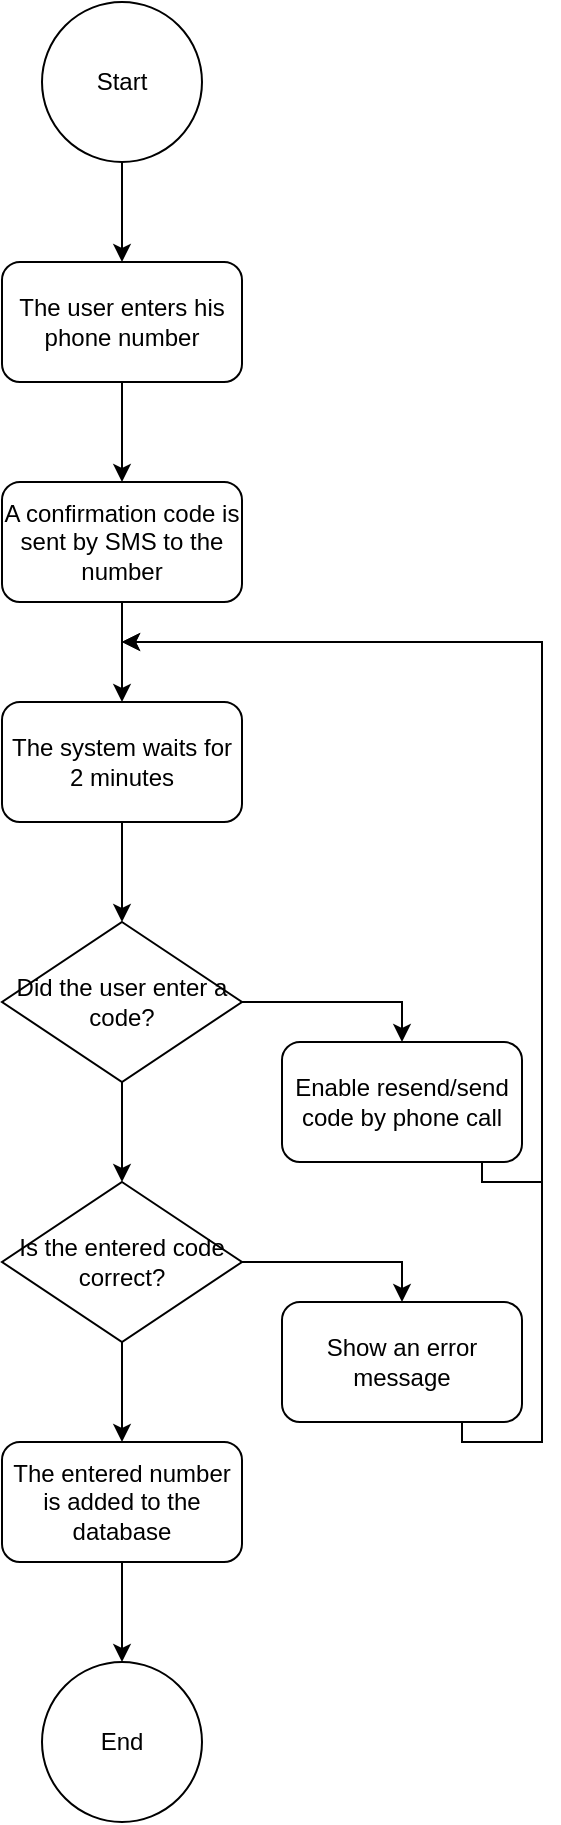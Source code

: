 <mxfile version="20.7.4" type="github"><diagram id="sAy8c1LQx2EhD0Q77U2z" name="Page-1"><mxGraphModel dx="1434" dy="757" grid="1" gridSize="10" guides="1" tooltips="1" connect="1" arrows="1" fold="1" page="1" pageScale="1" pageWidth="850" pageHeight="1100" math="0" shadow="0"><root><mxCell id="0"/><mxCell id="1" parent="0"/><mxCell id="3ZCsH8OTj1fRIFCeeJ3x-1" value="End" style="ellipse;whiteSpace=wrap;html=1;aspect=fixed;" vertex="1" parent="1"><mxGeometry x="360" y="870" width="80" height="80" as="geometry"/></mxCell><mxCell id="3ZCsH8OTj1fRIFCeeJ3x-10" style="edgeStyle=orthogonalEdgeStyle;rounded=0;orthogonalLoop=1;jettySize=auto;html=1;" edge="1" parent="1" source="3ZCsH8OTj1fRIFCeeJ3x-2" target="3ZCsH8OTj1fRIFCeeJ3x-3"><mxGeometry relative="1" as="geometry"/></mxCell><mxCell id="3ZCsH8OTj1fRIFCeeJ3x-2" value="Start" style="ellipse;whiteSpace=wrap;html=1;aspect=fixed;" vertex="1" parent="1"><mxGeometry x="360" y="40" width="80" height="80" as="geometry"/></mxCell><mxCell id="3ZCsH8OTj1fRIFCeeJ3x-11" style="edgeStyle=orthogonalEdgeStyle;rounded=0;orthogonalLoop=1;jettySize=auto;html=1;" edge="1" parent="1" source="3ZCsH8OTj1fRIFCeeJ3x-3" target="3ZCsH8OTj1fRIFCeeJ3x-4"><mxGeometry relative="1" as="geometry"/></mxCell><mxCell id="3ZCsH8OTj1fRIFCeeJ3x-3" value="The user enters his phone number" style="rounded=1;whiteSpace=wrap;html=1;" vertex="1" parent="1"><mxGeometry x="340" y="170" width="120" height="60" as="geometry"/></mxCell><mxCell id="3ZCsH8OTj1fRIFCeeJ3x-12" style="edgeStyle=orthogonalEdgeStyle;rounded=0;orthogonalLoop=1;jettySize=auto;html=1;" edge="1" parent="1" source="3ZCsH8OTj1fRIFCeeJ3x-4" target="3ZCsH8OTj1fRIFCeeJ3x-5"><mxGeometry relative="1" as="geometry"/></mxCell><mxCell id="3ZCsH8OTj1fRIFCeeJ3x-4" value="A confirmation code is sent by SMS to the number" style="rounded=1;whiteSpace=wrap;html=1;" vertex="1" parent="1"><mxGeometry x="340" y="280" width="120" height="60" as="geometry"/></mxCell><mxCell id="3ZCsH8OTj1fRIFCeeJ3x-13" style="edgeStyle=orthogonalEdgeStyle;rounded=0;orthogonalLoop=1;jettySize=auto;html=1;" edge="1" parent="1" source="3ZCsH8OTj1fRIFCeeJ3x-5" target="3ZCsH8OTj1fRIFCeeJ3x-6"><mxGeometry relative="1" as="geometry"/></mxCell><mxCell id="3ZCsH8OTj1fRIFCeeJ3x-5" value="The system waits for 2 minutes" style="rounded=1;whiteSpace=wrap;html=1;" vertex="1" parent="1"><mxGeometry x="340" y="390" width="120" height="60" as="geometry"/></mxCell><mxCell id="3ZCsH8OTj1fRIFCeeJ3x-14" style="edgeStyle=orthogonalEdgeStyle;rounded=0;orthogonalLoop=1;jettySize=auto;html=1;" edge="1" parent="1" source="3ZCsH8OTj1fRIFCeeJ3x-6" target="3ZCsH8OTj1fRIFCeeJ3x-9"><mxGeometry relative="1" as="geometry"/></mxCell><mxCell id="3ZCsH8OTj1fRIFCeeJ3x-19" style="edgeStyle=orthogonalEdgeStyle;rounded=0;orthogonalLoop=1;jettySize=auto;html=1;entryX=0.5;entryY=0;entryDx=0;entryDy=0;" edge="1" parent="1" source="3ZCsH8OTj1fRIFCeeJ3x-6" target="3ZCsH8OTj1fRIFCeeJ3x-8"><mxGeometry relative="1" as="geometry"/></mxCell><mxCell id="3ZCsH8OTj1fRIFCeeJ3x-6" value="Did the user enter a code?" style="rhombus;whiteSpace=wrap;html=1;" vertex="1" parent="1"><mxGeometry x="340" y="500" width="120" height="80" as="geometry"/></mxCell><mxCell id="3ZCsH8OTj1fRIFCeeJ3x-16" style="edgeStyle=orthogonalEdgeStyle;rounded=0;orthogonalLoop=1;jettySize=auto;html=1;" edge="1" parent="1" source="3ZCsH8OTj1fRIFCeeJ3x-7" target="3ZCsH8OTj1fRIFCeeJ3x-1"><mxGeometry relative="1" as="geometry"/></mxCell><mxCell id="3ZCsH8OTj1fRIFCeeJ3x-7" value="The entered number is added to the database" style="rounded=1;whiteSpace=wrap;html=1;" vertex="1" parent="1"><mxGeometry x="340" y="760" width="120" height="60" as="geometry"/></mxCell><mxCell id="3ZCsH8OTj1fRIFCeeJ3x-20" style="edgeStyle=orthogonalEdgeStyle;rounded=0;orthogonalLoop=1;jettySize=auto;html=1;" edge="1" parent="1" source="3ZCsH8OTj1fRIFCeeJ3x-8"><mxGeometry relative="1" as="geometry"><mxPoint x="400" y="360" as="targetPoint"/><Array as="points"><mxPoint x="580" y="630"/><mxPoint x="610" y="630"/><mxPoint x="610" y="360"/></Array></mxGeometry></mxCell><mxCell id="3ZCsH8OTj1fRIFCeeJ3x-8" value="Enable resend/send code by phone call" style="rounded=1;whiteSpace=wrap;html=1;" vertex="1" parent="1"><mxGeometry x="480" y="560" width="120" height="60" as="geometry"/></mxCell><mxCell id="3ZCsH8OTj1fRIFCeeJ3x-15" style="edgeStyle=orthogonalEdgeStyle;rounded=0;orthogonalLoop=1;jettySize=auto;html=1;" edge="1" parent="1" source="3ZCsH8OTj1fRIFCeeJ3x-9" target="3ZCsH8OTj1fRIFCeeJ3x-7"><mxGeometry relative="1" as="geometry"/></mxCell><mxCell id="3ZCsH8OTj1fRIFCeeJ3x-18" style="edgeStyle=orthogonalEdgeStyle;rounded=0;orthogonalLoop=1;jettySize=auto;html=1;entryX=0.5;entryY=0;entryDx=0;entryDy=0;" edge="1" parent="1" source="3ZCsH8OTj1fRIFCeeJ3x-9" target="3ZCsH8OTj1fRIFCeeJ3x-17"><mxGeometry relative="1" as="geometry"/></mxCell><mxCell id="3ZCsH8OTj1fRIFCeeJ3x-9" value="Is the entered code correct?" style="rhombus;whiteSpace=wrap;html=1;" vertex="1" parent="1"><mxGeometry x="340" y="630" width="120" height="80" as="geometry"/></mxCell><mxCell id="3ZCsH8OTj1fRIFCeeJ3x-21" style="edgeStyle=orthogonalEdgeStyle;rounded=0;orthogonalLoop=1;jettySize=auto;html=1;" edge="1" parent="1" source="3ZCsH8OTj1fRIFCeeJ3x-17"><mxGeometry relative="1" as="geometry"><mxPoint x="400" y="360" as="targetPoint"/><Array as="points"><mxPoint x="570" y="760"/><mxPoint x="610" y="760"/><mxPoint x="610" y="360"/></Array></mxGeometry></mxCell><mxCell id="3ZCsH8OTj1fRIFCeeJ3x-17" value="Show an error message" style="rounded=1;whiteSpace=wrap;html=1;" vertex="1" parent="1"><mxGeometry x="480" y="690" width="120" height="60" as="geometry"/></mxCell></root></mxGraphModel></diagram></mxfile>